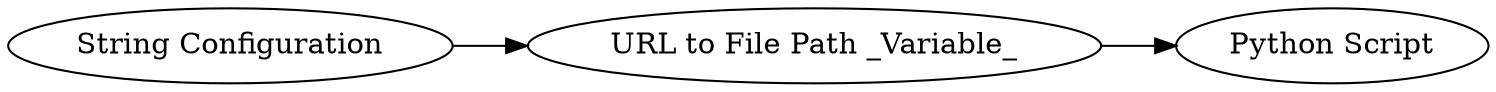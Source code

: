 digraph {
	8 -> 10
	11 -> 8
	11 [label="String Configuration"]
	8 [label="URL to File Path _Variable_"]
	10 [label="Python Script"]
	rankdir=LR
}
